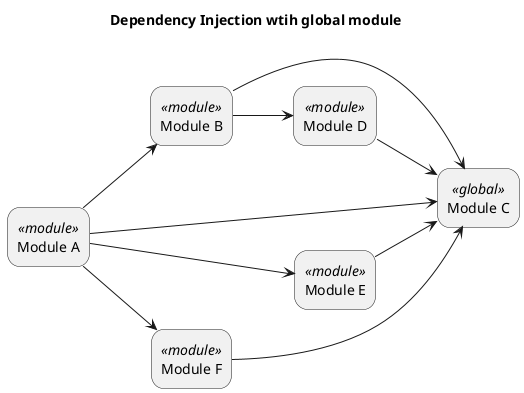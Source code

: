 @startuml modules

title Dependency Injection wtih global module

left to right direction
skinparam rectangle {
	roundCorner<<module>> 25
	roundCorner<<global>> 25
}

rectangle moduleA <<module>> [
  Module A
]

rectangle moduleB <<module>> [
  Module B
]

rectangle moduleC <<global>> [
  Module C
]

rectangle moduleD <<module>> [
  Module D
]

rectangle moduleE <<module>> [
  Module E
]

rectangle moduleF <<module>> [
  Module F
]

moduleA --> moduleB
moduleA --> moduleE
moduleA --> moduleF
moduleB --> moduleD
moduleA --> moduleC
moduleB --> moduleC
moduleD --> moduleC
moduleE --> moduleC
moduleF --> moduleC
@enduml
